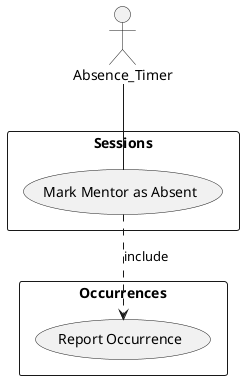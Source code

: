 @startuml MarkMentorAbsent
actor :Absence_Timer:
rectangle "Sessions" {
  (Mark Mentor as Absent) as MarkAbsent
}
rectangle "Occurrences" {
  (Report Occurrence) as Report
}
Absence_Timer -- MarkAbsent
MarkAbsent ..> Report : include
@enduml

/'
# Participating Actors

- Absence Timer

# Preconditions

- Mentor has Not Started Session
- Current Time greater than MaxTardinessInterval

# Flow of Events
1. Include ReportOccurence
2. System reports that the mentor is absent
